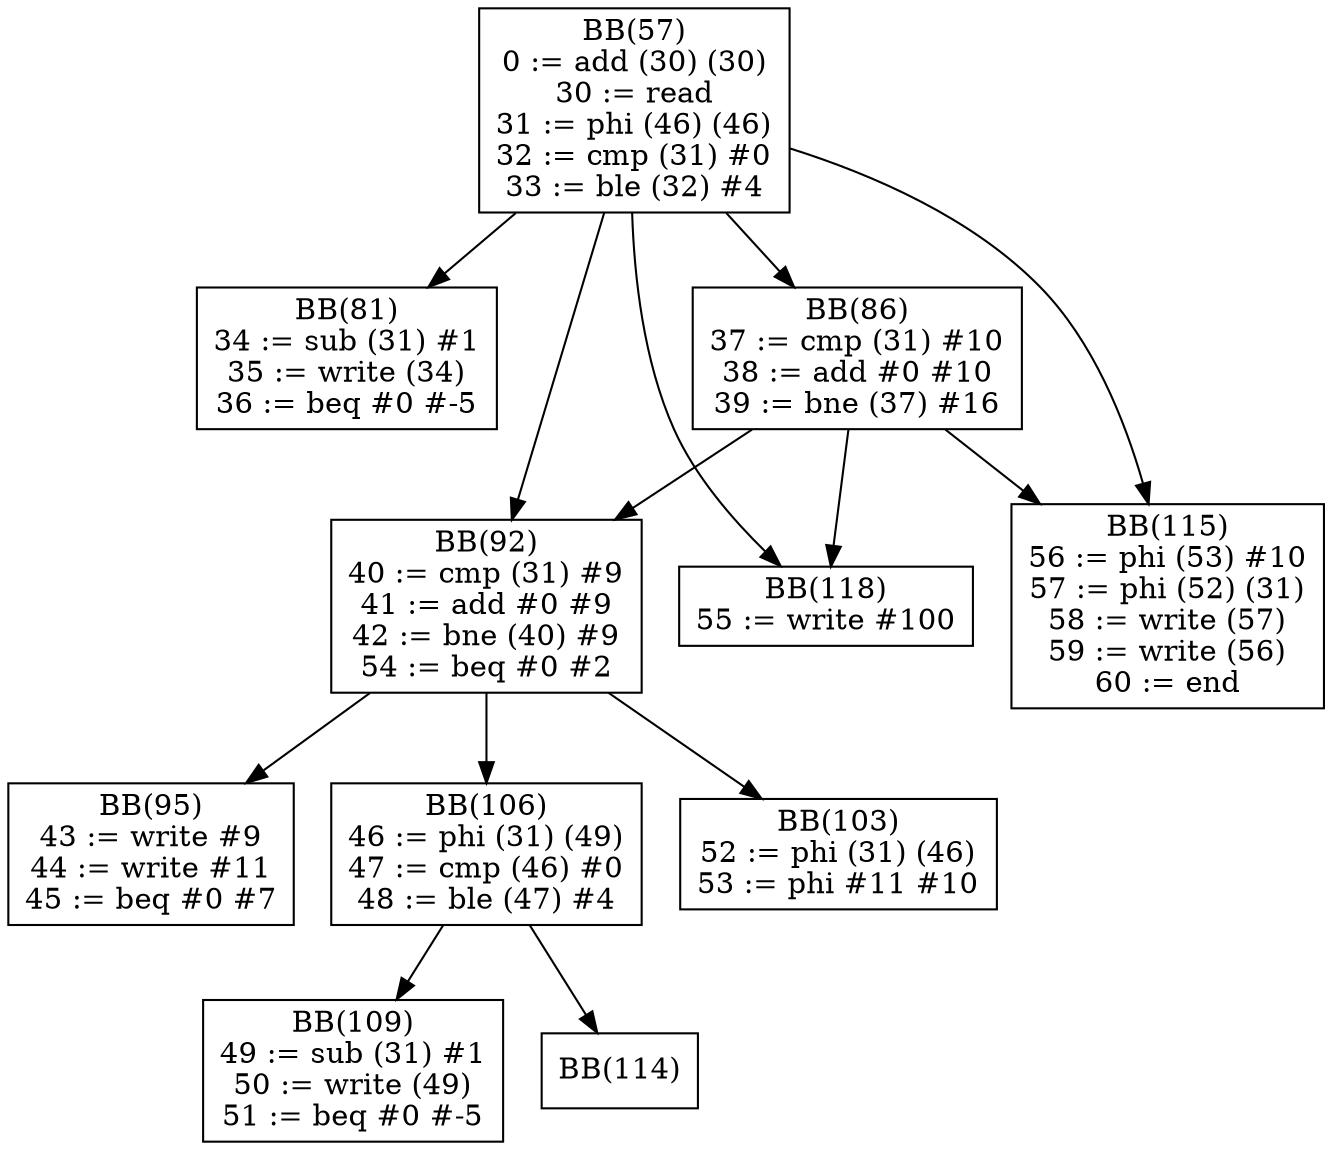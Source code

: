 digraph G {
bb57[shape = box, label = "BB(57)\n" + "0 := add (30) (30)\n" + "30 := read\n" + "31 := phi (46) (46)\n" + "32 := cmp (31) #0\n" + "33 := ble (32) #4\n"];
bb81[shape = box, label = "BB(81)\n" + "34 := sub (31) #1\n" + "35 := write (34)\n" + "36 := beq #0 #-5\n"];
bb86[shape = box, label = "BB(86)\n" + "37 := cmp (31) #10\n" + "38 := add #0 #10\n" + "39 := bne (37) #16\n"];
bb92[shape = box, label = "BB(92)\n" + "40 := cmp (31) #9\n" + "41 := add #0 #9\n" + "42 := bne (40) #9\n" + "54 := beq #0 #2\n"];
bb118[shape = box, label = "BB(118)\n" + "55 := write #100\n"];
bb115[shape = box, label = "BB(115)\n" + "56 := phi (53) #10\n" + "57 := phi (52) (31)\n" + "58 := write (57)\n" + "59 := write (56)\n" + "60 := end\n"];
bb95[shape = box, label = "BB(95)\n" + "43 := write #9\n" + "44 := write #11\n" + "45 := beq #0 #7\n"];
bb106[shape = box, label = "BB(106)\n" + "46 := phi (31) (49)\n" + "47 := cmp (46) #0\n" + "48 := ble (47) #4\n"];
bb103[shape = box, label = "BB(103)\n" + "52 := phi (31) (46)\n" + "53 := phi #11 #10\n"];
bb109[shape = box, label = "BB(109)\n" + "49 := sub (31) #1\n" + "50 := write (49)\n" + "51 := beq #0 #-5\n"];
bb114[shape = box, label = "BB(114)\n"];
bb57 -> bb81;
bb57 -> bb86;
bb57 -> bb92;
bb57 -> bb118;
bb57 -> bb115;
bb86 -> bb92;
bb86 -> bb118;
bb86 -> bb115;
bb92 -> bb95;
bb92 -> bb106;
bb92 -> bb103;
bb106 -> bb109;
bb106 -> bb114;
}
